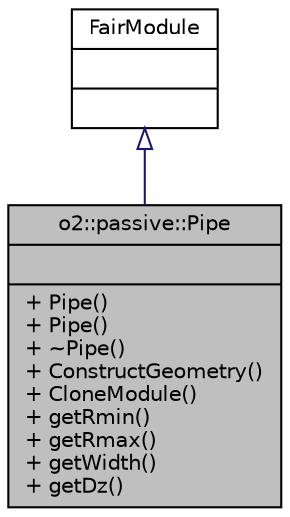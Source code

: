 digraph "o2::passive::Pipe"
{
 // INTERACTIVE_SVG=YES
  bgcolor="transparent";
  edge [fontname="Helvetica",fontsize="10",labelfontname="Helvetica",labelfontsize="10"];
  node [fontname="Helvetica",fontsize="10",shape=record];
  Node2 [label="{o2::passive::Pipe\n||+ Pipe()\l+ Pipe()\l+ ~Pipe()\l+ ConstructGeometry()\l+ CloneModule()\l+ getRmin()\l+ getRmax()\l+ getWidth()\l+ getDz()\l}",height=0.2,width=0.4,color="black", fillcolor="grey75", style="filled", fontcolor="black"];
  Node3 -> Node2 [dir="back",color="midnightblue",fontsize="10",style="solid",arrowtail="onormal",fontname="Helvetica"];
  Node3 [label="{FairModule\n||}",height=0.2,width=0.4,color="black",URL="$d4/d06/classFairModule.html"];
}

